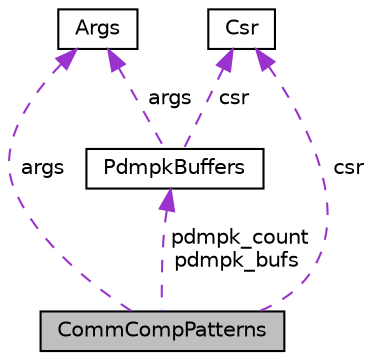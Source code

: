 digraph "CommCompPatterns"
{
 // INTERACTIVE_SVG=YES
  edge [fontname="Helvetica",fontsize="10",labelfontname="Helvetica",labelfontsize="10"];
  node [fontname="Helvetica",fontsize="10",shape=record];
  Node1 [label="CommCompPatterns",height=0.2,width=0.4,color="black", fillcolor="grey75", style="filled", fontcolor="black"];
  Node2 -> Node1 [dir="back",color="darkorchid3",fontsize="10",style="dashed",label=" pdmpk_count\npdmpk_bufs" ,fontname="Helvetica"];
  Node2 [label="PdmpkBuffers",height=0.2,width=0.4,color="black", fillcolor="white", style="filled",URL="$classPdmpkBuffers.html",tooltip="Buffers specific to the PDMPK algorithm. "];
  Node3 -> Node2 [dir="back",color="darkorchid3",fontsize="10",style="dashed",label=" args" ,fontname="Helvetica"];
  Node3 [label="Args",height=0.2,width=0.4,color="black", fillcolor="white", style="filled",URL="$structArgs.html",tooltip="Class converting argc and argv into C++ types. "];
  Node4 -> Node2 [dir="back",color="darkorchid3",fontsize="10",style="dashed",label=" csr" ,fontname="Helvetica"];
  Node4 [label="Csr",height=0.2,width=0.4,color="black", fillcolor="white", style="filled",URL="$classCsr.html"];
  Node3 -> Node1 [dir="back",color="darkorchid3",fontsize="10",style="dashed",label=" args" ,fontname="Helvetica"];
  Node4 -> Node1 [dir="back",color="darkorchid3",fontsize="10",style="dashed",label=" csr" ,fontname="Helvetica"];
}
